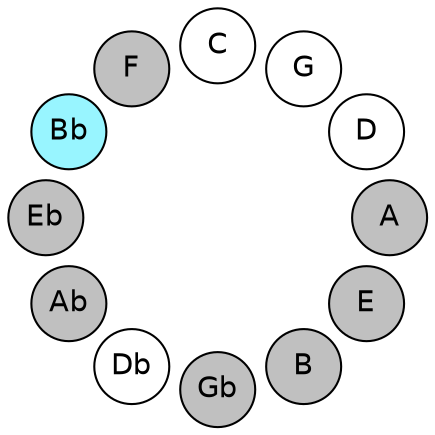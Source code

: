 
graph {

layout = circo;
mindist = .1

node [shape = circle, fontname = Helvetica, margin = 0, style = filled]
edge [style=invis]

subgraph 1 {
	E -- B -- Gb -- Db -- Ab -- Eb -- Bb -- F -- C -- G -- D -- A -- E
}

E [fillcolor = gray];
B [fillcolor = gray];
Gb [fillcolor = gray];
Db [fillcolor = white];
Ab [fillcolor = gray];
Eb [fillcolor = gray];
Bb [fillcolor = cadetblue1];
F [fillcolor = gray];
C [fillcolor = white];
G [fillcolor = white];
D [fillcolor = white];
A [fillcolor = gray];
}
